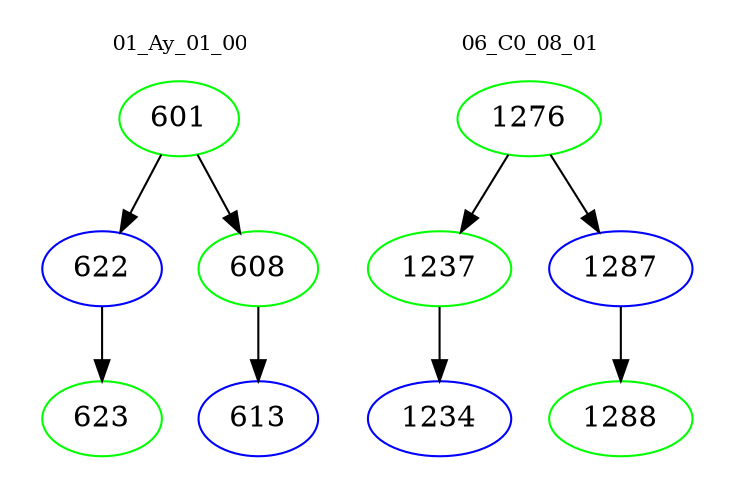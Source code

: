 digraph{
subgraph cluster_0 {
color = white
label = "01_Ay_01_00";
fontsize=10;
T0_601 [label="601", color="green"]
T0_601 -> T0_622 [color="black"]
T0_622 [label="622", color="blue"]
T0_622 -> T0_623 [color="black"]
T0_623 [label="623", color="green"]
T0_601 -> T0_608 [color="black"]
T0_608 [label="608", color="green"]
T0_608 -> T0_613 [color="black"]
T0_613 [label="613", color="blue"]
}
subgraph cluster_1 {
color = white
label = "06_C0_08_01";
fontsize=10;
T1_1276 [label="1276", color="green"]
T1_1276 -> T1_1237 [color="black"]
T1_1237 [label="1237", color="green"]
T1_1237 -> T1_1234 [color="black"]
T1_1234 [label="1234", color="blue"]
T1_1276 -> T1_1287 [color="black"]
T1_1287 [label="1287", color="blue"]
T1_1287 -> T1_1288 [color="black"]
T1_1288 [label="1288", color="green"]
}
}
